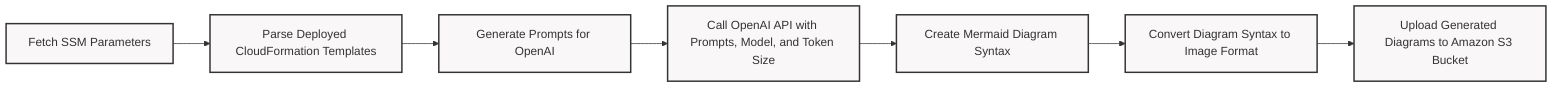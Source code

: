 graph LR
A[Fetch SSM Parameters] --> B[Parse Deployed CloudFormation Templates]
B --> C[Generate Prompts for OpenAI]
C --> D[Call OpenAI API with Prompts, Model, and Token Size]
D --> E[Create Mermaid Diagram Syntax]
E --> F[Convert Diagram Syntax to Image Format]
F --> G[Upload Generated Diagrams to Amazon S3 Bucket]

classDef process fill:#f9f7f7,stroke:#333,stroke-width:2px;
class A,B,C,D,E,F,G process;